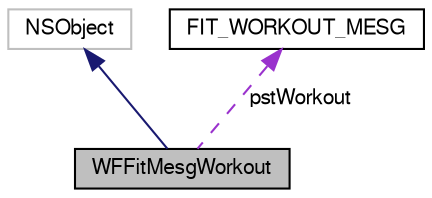 digraph "WFFitMesgWorkout"
{
  edge [fontname="FreeSans",fontsize="10",labelfontname="FreeSans",labelfontsize="10"];
  node [fontname="FreeSans",fontsize="10",shape=record];
  Node1 [label="WFFitMesgWorkout",height=0.2,width=0.4,color="black", fillcolor="grey75", style="filled", fontcolor="black"];
  Node2 -> Node1 [dir="back",color="midnightblue",fontsize="10",style="solid",fontname="FreeSans"];
  Node2 [label="NSObject",height=0.2,width=0.4,color="grey75", fillcolor="white", style="filled"];
  Node3 -> Node1 [dir="back",color="darkorchid3",fontsize="10",style="dashed",label=" pstWorkout" ,fontname="FreeSans"];
  Node3 [label="FIT_WORKOUT_MESG",height=0.2,width=0.4,color="black", fillcolor="white", style="filled",URL="$struct_f_i_t___w_o_r_k_o_u_t___m_e_s_g.html"];
}
